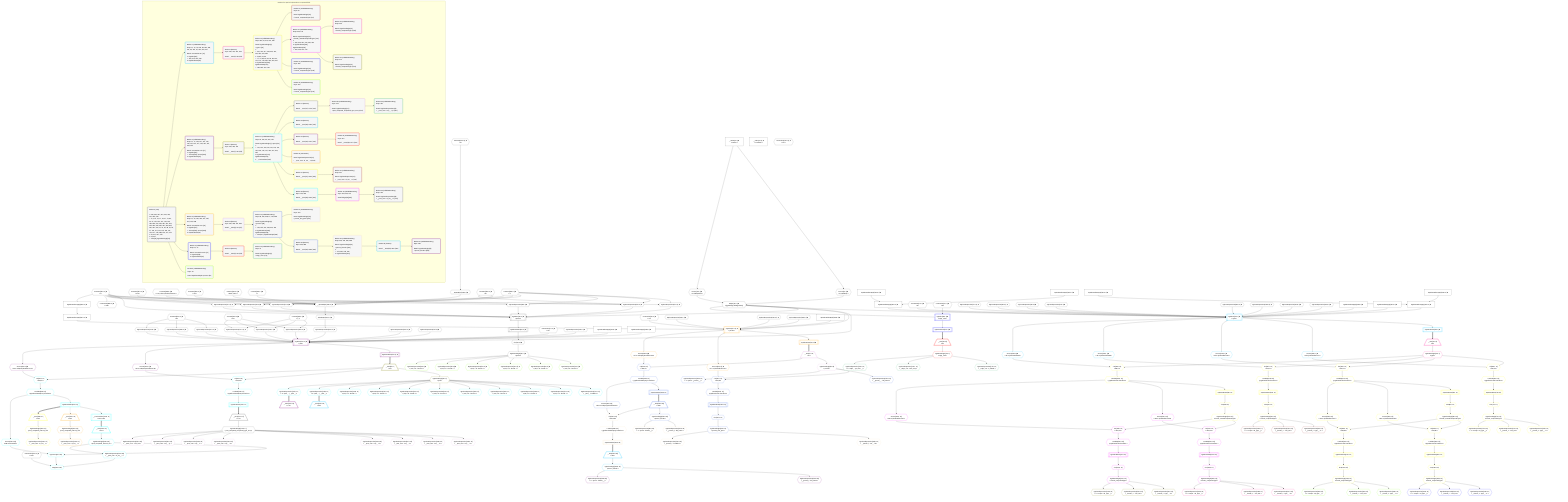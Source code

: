 %%{init: {'themeVariables': { 'fontSize': '12px'}}}%%
graph TD
    classDef path fill:#eee,stroke:#000,color:#000
    classDef plan fill:#fff,stroke-width:1px,color:#000
    classDef itemplan fill:#fff,stroke-width:2px,color:#000
    classDef unbatchedplan fill:#dff,stroke-width:1px,color:#000
    classDef sideeffectplan fill:#fcc,stroke-width:2px,color:#000
    classDef bucket fill:#f6f6f6,color:#000,stroke-width:2px,text-align:left

    subgraph "Buckets for queries/v4/procedure-computed-fields"
    Bucket0("Bucket 0 (root)<br /><br />1: 299, 303, 307, 315, 319, 323, 331, 335, 339<br />ᐳ: 6, 9, 10, 12, 17, 22, 27, 76, 83, 90, 97, 151, 152, 161, 162, 166, 182, 189, 202, 209, 287, 351, 352, 353, 354, 355, 356, 357, 358, 359, 360, 361, 362, 11, 41, 45, 48, 51, 54, 57, 103, 107, 112, 115, 118, 121, 124, 127, 135, 288, 129, 137, 143<br />2: 30, 311, 327, 343<br />3: 33, 347<br />ᐳ: First[32], PgSelectSingle[34]"):::bucket
    Bucket1("Bucket 1 (nullableBoundary)<br />Deps: 11, 12, 76, 299, 83, 182, 189, 311, 90, 315, 97, 202, 209, 327<br /><br />ROOT Connectionᐸ8ᐳ[12]<br />1: PgSelect[35]<br />ᐳ: 300, 312, 316, 328<br />2: PgSelectRows[59]"):::bucket
    Bucket2("Bucket 2 (nullableBoundary)<br />Deps: 11, 17, 103, 107, 112, 115, 118, 121, 124, 127, 143, 331, 151, 335, 152<br /><br />ROOT Connectionᐸ15ᐳ[17]<br />1: PgSelect[36]<br />ᐳ: Access[332], Access[336]<br />2: PgSelectRows[60]"):::bucket
    Bucket3("Bucket 3 (nullableBoundary)<br />Deps: 11, 22, 166, 339, 161, 287, 347, 162, 288<br /><br />ROOT Connectionᐸ20ᐳ[22]<br />1: PgSelect[37]<br />ᐳ: Access[340], Access[348]<br />2: PgSelectRows[61]"):::bucket
    Bucket4("Bucket 4 (nullableBoundary)<br />Deps: 11, 27<br /><br />ROOT Connectionᐸ25ᐳ[27]<br />1: PgSelect[38]<br />2: PgSelectRows[62]"):::bucket
    Bucket5("Bucket 5 (nullableBoundary)<br />Deps: 34<br /><br />ROOT PgSelectSingleᐸpersonᐳ[34]"):::bucket
    Bucket6("Bucket 6 (listItem)<br />Deps: 300, 312, 316, 328<br /><br />ROOT __Item{6}ᐸ59ᐳ[63]"):::bucket
    Bucket7("Bucket 7 (listItem)<br />Deps: 332, 336, 152<br /><br />ROOT __Item{7}ᐸ60ᐳ[65]"):::bucket
    Bucket8("Bucket 8 (listItem)<br />Deps: 340, 348, 162, 288<br /><br />ROOT __Item{8}ᐸ61ᐳ[67]"):::bucket
    Bucket9("Bucket 9 (listItem)<br /><br />ROOT __Item{9}ᐸ62ᐳ[69]"):::bucket
    Bucket10("Bucket 10 (nullableBoundary)<br />Deps: 300, 64, 312, 316, 328<br /><br />ROOT PgSelectSingle{6}ᐸtypesᐳ[64]<br />1: <br />ᐳ: 301, 313, 317, 329, 302, 314, 318, 330, 304, 308<br />2: 78, 85, 92, 99<br />ᐳ: 77, 79, 84, 86, 91, 93, 98, 100, 175, 176, 178, 305, 306, 309, 310<br />3: PgSelectRows[184], PgSelectRows[191]<br />ᐳ: 183, 185, 190, 192"):::bucket
    Bucket11("Bucket 11 (nullableBoundary)<br />Deps: 66, 332, 65, 336, 152<br /><br />ROOT PgSelectSingle{7}ᐸpostᐳ[66]<br />1: <br />ᐳ: 101, 104, 108, 113, 116, 119, 122, 125, 128, 145, 147, 333, 337, 334, 338<br />2: PgSelectRows[174], PgSelectRows[220]<br />3: __ListTransform[219]"):::bucket
    Bucket12("Bucket 12 (nullableBoundary)<br />Deps: 68, 340, 348, 67, 162, 288<br /><br />ROOT PgSelectSingle{8}ᐸpersonᐳ[68]<br />1: <br />ᐳ: 153, 155, 341, 349, 342, 350<br />2: PgSelectRows[168], PgSelectRows[228]<br />ᐳ: First[167], PgSelectSingle[169]"):::bucket
    Bucket13("Bucket 13 (nullableBoundary)<br />Deps: 70<br /><br />ROOT PgSelectSingle{9}ᐸedge_caseᐳ[70]"):::bucket
    Bucket14("Bucket 14 (nullableBoundary)<br />Deps: 93<br /><br />ROOT PgSelectSingle{10}ᐸfrmcdc_compoundTypeᐳ[93]"):::bucket
    Bucket15("Bucket 15 (nullableBoundary)<br />Deps: 330, 100<br /><br />ROOT PgSelectSingle{10}ᐸfrmcdc_nestedCompoundTypeᐳ[100]<br />1: <br />ᐳ: 320, 324, 321, 322, 325, 326<br />2: PgSelectRows[204], PgSelectRows[211]<br />ᐳ: 203, 205, 210, 212"):::bucket
    Bucket16("Bucket 16 (nullableBoundary)<br />Deps: 169<br /><br />ROOT PgSelectSingle{12}ᐸperson_first_postᐳ[169]"):::bucket
    Bucket17("Bucket 17 (listItem)<br /><br />ROOT __Item{17}ᐸ174ᐳ[213]"):::bucket
    Bucket18("Bucket 18 (listItem)<br /><br />ROOT __Item{18}ᐸ145ᐳ[215]"):::bucket
    Bucket19("Bucket 19 (listItem)<br /><br />ROOT __Item{19}ᐸ147ᐳ[216]"):::bucket
    Bucket20("Bucket 20 (subroutine)<br /><br />ROOT PgClassExpression{20}ᐸ__post_com...al_set__.vᐳ[223]"):::bucket
    Bucket21("Bucket 21 (nullableBoundary)<br />Deps: 185<br /><br />ROOT PgSelectSingle{10}ᐸfrmcdc_compoundTypeᐳ[185]"):::bucket
    Bucket22("Bucket 22 (nullableBoundary)<br />Deps: 192<br /><br />ROOT PgSelectSingle{10}ᐸfrmcdc_compoundTypeᐳ[192]"):::bucket
    Bucket23("Bucket 23 (nullableBoundary)<br />Deps: 205<br /><br />ROOT PgSelectSingle{15}ᐸfrmcdc_compoundTypeᐳ[205]"):::bucket
    Bucket24("Bucket 24 (nullableBoundary)<br />Deps: 212<br /><br />ROOT PgSelectSingle{15}ᐸfrmcdc_compoundTypeᐳ[212]"):::bucket
    Bucket25("Bucket 25 (nullableBoundary)<br />Deps: 214<br /><br />ROOT PgSelectSingle{17}ᐸpost_computed_compound_type_arrayᐳ[214]"):::bucket
    Bucket26("Bucket 26 (nullableBoundary)<br />Deps: 216<br /><br />ROOT __Item{19}ᐸ147ᐳ[216]"):::bucket
    Bucket27("Bucket 27 (listItem)<br /><br />ROOT __Item{27}ᐸ220ᐳ[259]"):::bucket
    Bucket28("Bucket 28 (listItem)<br />Deps: 152, 338<br /><br />ROOT __Item{28}ᐸ219ᐳ[262]"):::bucket
    Bucket29("Bucket 29 (listItem)<br />Deps: 350, 288<br /><br />ROOT __Item{29}ᐸ228ᐳ[268]"):::bucket
    Bucket30("Bucket 30 (nullableBoundary)<br />Deps: 251<br /><br />ROOT PgClassExpression{25}ᐸ__post_com...rray__.”g”ᐳ[251]"):::bucket
    Bucket31("Bucket 31 (nullableBoundary)<br />Deps: 261<br /><br />ROOT PgClassExpression{27}ᐸ__post_com...al_set__.vᐳ[261]"):::bucket
    Bucket32("Bucket 32 (nullableBoundary)<br />Deps: 265, 264, 267<br /><br />ROOT Edge{28}[265]"):::bucket
    Bucket33("Bucket 33 (nullableBoundary)<br />Deps: 269, 344, 268, 288<br /><br />ROOT PgSelectSingle{29}ᐸperson_friendsᐳ[269]<br />1: <br />ᐳ: 279, 281, 345, 346<br />2: PgSelectRows[293]"):::bucket
    Bucket34("Bucket 34 (nullableBoundary)<br />Deps: 264<br /><br />ROOT PgClassExpression{28}ᐸ__post_com...al_set__.vᐳ[264]"):::bucket
    Bucket35("Bucket 35 (listItem)<br /><br />ROOT __Item{35}ᐸ293ᐳ[294]"):::bucket
    Bucket36("Bucket 36 (nullableBoundary)<br />Deps: 295<br /><br />ROOT PgSelectSingle{35}ᐸperson_friendsᐳ[295]"):::bucket
    end
    Bucket0 --> Bucket1 & Bucket2 & Bucket3 & Bucket4 & Bucket5
    Bucket1 --> Bucket6
    Bucket2 --> Bucket7
    Bucket3 --> Bucket8
    Bucket4 --> Bucket9
    Bucket6 --> Bucket10
    Bucket7 --> Bucket11
    Bucket8 --> Bucket12
    Bucket9 --> Bucket13
    Bucket10 --> Bucket14 & Bucket15 & Bucket21 & Bucket22
    Bucket11 --> Bucket17 & Bucket18 & Bucket19 & Bucket20 & Bucket27 & Bucket28
    Bucket12 --> Bucket16 & Bucket29
    Bucket15 --> Bucket23 & Bucket24
    Bucket17 --> Bucket25
    Bucket19 --> Bucket26
    Bucket25 --> Bucket30
    Bucket27 --> Bucket31
    Bucket28 --> Bucket32
    Bucket29 --> Bucket33
    Bucket32 --> Bucket34
    Bucket33 --> Bucket35
    Bucket35 --> Bucket36

    %% plan dependencies
    PgSelect30[["PgSelect[30∈0] ➊<br />ᐸpersonᐳ"]]:::plan
    Object11{{"Object[11∈0] ➊<br />ᐸ{pgSettings,withPgClient}ᐳ"}}:::plan
    Constant351{{"Constant[351∈0] ➊<br />ᐸ1ᐳ"}}:::plan
    PgFromExpression41{{"PgFromExpression[41∈0] ➊"}}:::plan
    PgFromExpression45{{"PgFromExpression[45∈0] ➊"}}:::plan
    PgFromExpression48{{"PgFromExpression[48∈0] ➊"}}:::plan
    PgFromExpression51{{"PgFromExpression[51∈0] ➊"}}:::plan
    PgFromExpression54{{"PgFromExpression[54∈0] ➊"}}:::plan
    PgFromExpression57{{"PgFromExpression[57∈0] ➊"}}:::plan
    Object11 & Constant351 & PgFromExpression41 & PgFromExpression45 & PgFromExpression48 & PgFromExpression51 & PgFromExpression54 & PgFromExpression57 --> PgSelect30
    __InputObject129{{"__InputObject[129∈0] ➊"}}:::plan
    Constant357{{"Constant[357∈0] ➊<br />ᐸ419ᐳ"}}:::plan
    Constant358{{"Constant[358∈0] ➊<br />ᐸ'easy cheesy baked potatoes'ᐳ"}}:::plan
    Constant359{{"Constant[359∈0] ➊<br />ᐸ'red'ᐳ"}}:::plan
    Constant360{{"Constant[360∈0] ➊<br />ᐸ'BAR_FOO'ᐳ"}}:::plan
    Constant361{{"Constant[361∈0] ➊<br />ᐸ''ᐳ"}}:::plan
    __InputObject135{{"__InputObject[135∈0] ➊"}}:::plan
    Constant353{{"Constant[353∈0] ➊<br />ᐸ8ᐳ"}}:::plan
    Constant357 & Constant358 & Constant359 & Constant360 & Constant361 & __InputObject135 & Constant353 --> __InputObject129
    Constant352{{"Constant[352∈0] ➊<br />ᐸ7ᐳ"}}:::plan
    Constant351 & Constant352 --> PgFromExpression41
    Constant351 & Constant353 & Constant352 --> PgFromExpression45
    Constant351 & Constant352 --> PgFromExpression48
    Constant351 & Constant352 --> PgFromExpression51
    Constant351 & Constant352 --> PgFromExpression54
    Constant351 & Constant352 --> PgFromExpression57
    Access9{{"Access[9∈0] ➊<br />ᐸ2.pgSettingsᐳ"}}:::plan
    Access10{{"Access[10∈0] ➊<br />ᐸ2.withPgClientᐳ"}}:::plan
    Access9 & Access10 --> Object11
    PgFromExpression107{{"PgFromExpression[107∈0] ➊"}}:::plan
    Constant354{{"Constant[354∈0] ➊<br />ᐸ15ᐳ"}}:::plan
    Constant354 --> PgFromExpression107
    PgFromExpression112{{"PgFromExpression[112∈0] ➊"}}:::plan
    Constant355{{"Constant[355∈0] ➊<br />ᐸ20ᐳ"}}:::plan
    Constant356{{"Constant[356∈0] ➊<br />ᐸ'[...]'ᐳ"}}:::plan
    Constant355 & Constant356 --> PgFromExpression112
    PgFromExpression118{{"PgFromExpression[118∈0] ➊"}}:::plan
    Constant354 --> PgFromExpression118
    PgFromExpression121{{"PgFromExpression[121∈0] ➊"}}:::plan
    Constant355 & Constant356 --> PgFromExpression121
    PgFromExpression124{{"PgFromExpression[124∈0] ➊"}}:::plan
    Constant354 --> PgFromExpression124
    PgFromExpression127{{"PgFromExpression[127∈0] ➊"}}:::plan
    Constant355 & Constant356 --> PgFromExpression127
    Constant362{{"Constant[362∈0] ➊<br />ᐸ5ᐳ"}}:::plan
    Constant362 --> __InputObject135
    PgSelectInlineApply311["PgSelectInlineApply[311∈0] ➊"]:::plan
    PgSelectInlineApply303["PgSelectInlineApply[303∈0] ➊"]:::plan
    PgSelectInlineApply307["PgSelectInlineApply[307∈0] ➊"]:::plan
    PgSelectInlineApply303 & PgSelectInlineApply307 --> PgSelectInlineApply311
    PgSelectInlineApply327["PgSelectInlineApply[327∈0] ➊"]:::plan
    PgSelectInlineApply319["PgSelectInlineApply[319∈0] ➊"]:::plan
    PgSelectInlineApply323["PgSelectInlineApply[323∈0] ➊"]:::plan
    PgSelectInlineApply319 & PgSelectInlineApply323 --> PgSelectInlineApply327
    __Value2["__Value[2∈0] ➊<br />ᐸcontextᐳ"]:::plan
    __Value2 --> Access9
    __Value2 --> Access10
    First32{{"First[32∈0] ➊"}}:::plan
    PgSelectRows33[["PgSelectRows[33∈0] ➊"]]:::plan
    PgSelectRows33 --> First32
    PgSelect30 --> PgSelectRows33
    PgSelectSingle34{{"PgSelectSingle[34∈0] ➊<br />ᐸpersonᐳ"}}:::plan
    First32 --> PgSelectSingle34
    PgFromExpression103{{"PgFromExpression[103∈0] ➊"}}:::plan
    PgFromExpression115{{"PgFromExpression[115∈0] ➊"}}:::plan
    BakedInput137{{"BakedInput[137∈0] ➊"}}:::plan
    __InputObject129 --> BakedInput137
    PgFromExpression143{{"PgFromExpression[143∈0] ➊"}}:::plan
    BakedInput137 --> PgFromExpression143
    Connection288{{"Connection[288∈0] ➊<br />ᐸ283ᐳ"}}:::plan
    Constant351 --> Connection288
    PgSelectInlineApply343["PgSelectInlineApply[343∈0] ➊"]:::plan
    Constant351 --> PgSelectInlineApply343
    PgSelectInlineApply347["PgSelectInlineApply[347∈0] ➊"]:::plan
    PgSelectInlineApply343 --> PgSelectInlineApply347
    __Value4["__Value[4∈0] ➊<br />ᐸrootValueᐳ"]:::plan
    Connection12{{"Connection[12∈0] ➊<br />ᐸ8ᐳ"}}:::plan
    Connection17{{"Connection[17∈0] ➊<br />ᐸ15ᐳ"}}:::plan
    Connection22{{"Connection[22∈0] ➊<br />ᐸ20ᐳ"}}:::plan
    Connection27{{"Connection[27∈0] ➊<br />ᐸ25ᐳ"}}:::plan
    PgFromExpression76{{"PgFromExpression[76∈0] ➊"}}:::plan
    PgFromExpression83{{"PgFromExpression[83∈0] ➊"}}:::plan
    PgFromExpression90{{"PgFromExpression[90∈0] ➊"}}:::plan
    PgFromExpression97{{"PgFromExpression[97∈0] ➊"}}:::plan
    PgFromExpression151{{"PgFromExpression[151∈0] ➊"}}:::plan
    Connection152{{"Connection[152∈0] ➊<br />ᐸ149ᐳ"}}:::plan
    PgFromExpression161{{"PgFromExpression[161∈0] ➊"}}:::plan
    Connection162{{"Connection[162∈0] ➊<br />ᐸ157ᐳ"}}:::plan
    PgFromExpression166{{"PgFromExpression[166∈0] ➊"}}:::plan
    PgFromExpression182{{"PgFromExpression[182∈0] ➊"}}:::plan
    PgFromExpression189{{"PgFromExpression[189∈0] ➊"}}:::plan
    PgFromExpression202{{"PgFromExpression[202∈0] ➊"}}:::plan
    PgFromExpression209{{"PgFromExpression[209∈0] ➊"}}:::plan
    PgFromExpression287{{"PgFromExpression[287∈0] ➊"}}:::plan
    PgSelectInlineApply299["PgSelectInlineApply[299∈0] ➊"]:::plan
    PgSelectInlineApply315["PgSelectInlineApply[315∈0] ➊"]:::plan
    PgSelectInlineApply331["PgSelectInlineApply[331∈0] ➊"]:::plan
    PgSelectInlineApply335["PgSelectInlineApply[335∈0] ➊"]:::plan
    PgSelectInlineApply339["PgSelectInlineApply[339∈0] ➊"]:::plan
    PgSelect35[["PgSelect[35∈1] ➊<br />ᐸtypesᐳ"]]:::plan
    Object11 & Connection12 & PgFromExpression76 & PgSelectInlineApply299 & PgFromExpression83 & PgFromExpression182 & PgFromExpression189 & PgSelectInlineApply311 & PgFromExpression90 & PgSelectInlineApply315 & PgFromExpression97 & PgFromExpression202 & PgFromExpression209 & PgSelectInlineApply327 --> PgSelect35
    PgSelectRows59[["PgSelectRows[59∈1] ➊"]]:::plan
    PgSelect35 --> PgSelectRows59
    Access300{{"Access[300∈1] ➊<br />ᐸ35.m.joinDetailsFor72ᐳ"}}:::plan
    PgSelect35 --> Access300
    Access312{{"Access[312∈1] ➊<br />ᐸ35.m.joinDetailsFor81ᐳ"}}:::plan
    PgSelect35 --> Access312
    Access316{{"Access[316∈1] ➊<br />ᐸ35.m.joinDetailsFor88ᐳ"}}:::plan
    PgSelect35 --> Access316
    Access328{{"Access[328∈1] ➊<br />ᐸ35.m.joinDetailsFor95ᐳ"}}:::plan
    PgSelect35 --> Access328
    PgSelect36[["PgSelect[36∈2] ➊<br />ᐸpostᐳ"]]:::plan
    Object11 & Connection17 & PgFromExpression103 & PgFromExpression107 & PgFromExpression112 & PgFromExpression115 & PgFromExpression118 & PgFromExpression121 & PgFromExpression124 & PgFromExpression127 & PgFromExpression143 & PgSelectInlineApply331 & PgFromExpression151 & PgSelectInlineApply335 --> PgSelect36
    PgSelectRows60[["PgSelectRows[60∈2] ➊"]]:::plan
    PgSelect36 --> PgSelectRows60
    Access332{{"Access[332∈2] ➊<br />ᐸ36.m.subqueryDetailsFor139ᐳ"}}:::plan
    PgSelect36 --> Access332
    Access336{{"Access[336∈2] ➊<br />ᐸ36.m.subqueryDetailsFor217ᐳ"}}:::plan
    PgSelect36 --> Access336
    PgSelect37[["PgSelect[37∈3] ➊<br />ᐸpersonᐳ"]]:::plan
    Object11 & Connection22 & PgFromExpression166 & PgSelectInlineApply339 & PgFromExpression161 & PgFromExpression287 & PgSelectInlineApply347 --> PgSelect37
    PgSelectRows61[["PgSelectRows[61∈3] ➊"]]:::plan
    PgSelect37 --> PgSelectRows61
    Access340{{"Access[340∈3] ➊<br />ᐸ37.m.joinDetailsFor164ᐳ"}}:::plan
    PgSelect37 --> Access340
    Access348{{"Access[348∈3] ➊<br />ᐸ37.m.subqueryDetailsFor224ᐳ"}}:::plan
    PgSelect37 --> Access348
    PgSelect38[["PgSelect[38∈4] ➊<br />ᐸedge_caseᐳ"]]:::plan
    Object11 & Connection27 --> PgSelect38
    PgSelectRows62[["PgSelectRows[62∈4] ➊"]]:::plan
    PgSelect38 --> PgSelectRows62
    PgClassExpression42{{"PgClassExpression[42∈5] ➊<br />ᐸ(1/0) /* E...ferred! */ᐳ"}}:::plan
    PgSelectSingle34 --> PgClassExpression42
    PgClassExpression46{{"PgClassExpression[46∈5] ➊<br />ᐸ(1/0) /* E...ferred! */ᐳ"}}:::plan
    PgSelectSingle34 --> PgClassExpression46
    PgClassExpression49{{"PgClassExpression[49∈5] ➊<br />ᐸ(1/0) /* E...ferred! */ᐳ"}}:::plan
    PgSelectSingle34 --> PgClassExpression49
    PgClassExpression52{{"PgClassExpression[52∈5] ➊<br />ᐸ(1/0) /* E...ferred! */ᐳ"}}:::plan
    PgSelectSingle34 --> PgClassExpression52
    PgClassExpression55{{"PgClassExpression[55∈5] ➊<br />ᐸ(1/0) /* E...ferred! */ᐳ"}}:::plan
    PgSelectSingle34 --> PgClassExpression55
    PgClassExpression58{{"PgClassExpression[58∈5] ➊<br />ᐸ(1/0) /* E...ferred! */ᐳ"}}:::plan
    PgSelectSingle34 --> PgClassExpression58
    __Item63[/"__Item[63∈6]<br />ᐸ59ᐳ"\]:::itemplan
    PgSelectRows59 ==> __Item63
    PgSelectSingle64{{"PgSelectSingle[64∈6]<br />ᐸtypesᐳ"}}:::plan
    __Item63 --> PgSelectSingle64
    __Item65[/"__Item[65∈7]<br />ᐸ60ᐳ"\]:::itemplan
    PgSelectRows60 ==> __Item65
    PgSelectSingle66{{"PgSelectSingle[66∈7]<br />ᐸpostᐳ"}}:::plan
    __Item65 --> PgSelectSingle66
    __Item67[/"__Item[67∈8]<br />ᐸ61ᐳ"\]:::itemplan
    PgSelectRows61 ==> __Item67
    PgSelectSingle68{{"PgSelectSingle[68∈8]<br />ᐸpersonᐳ"}}:::plan
    __Item67 --> PgSelectSingle68
    __Item69[/"__Item[69∈9]<br />ᐸ62ᐳ"\]:::itemplan
    PgSelectRows62 ==> __Item69
    PgSelectSingle70{{"PgSelectSingle[70∈9]<br />ᐸedge_caseᐳ"}}:::plan
    __Item69 --> PgSelectSingle70
    List301{{"List[301∈10]<br />ᐸ300,64ᐳ"}}:::plan
    Access300 & PgSelectSingle64 --> List301
    List305{{"List[305∈10]<br />ᐸ304,86ᐳ"}}:::plan
    Access304{{"Access[304∈10]<br />ᐸ314.m.joinDetailsFor180ᐳ"}}:::plan
    PgSelectSingle86{{"PgSelectSingle[86∈10]<br />ᐸfrmcdc_nestedCompoundTypeᐳ"}}:::plan
    Access304 & PgSelectSingle86 --> List305
    List309{{"List[309∈10]<br />ᐸ308,86ᐳ"}}:::plan
    Access308{{"Access[308∈10]<br />ᐸ314.m.joinDetailsFor187ᐳ"}}:::plan
    Access308 & PgSelectSingle86 --> List309
    List313{{"List[313∈10]<br />ᐸ312,64ᐳ"}}:::plan
    Access312 & PgSelectSingle64 --> List313
    List317{{"List[317∈10]<br />ᐸ316,64ᐳ"}}:::plan
    Access316 & PgSelectSingle64 --> List317
    List329{{"List[329∈10]<br />ᐸ328,64ᐳ"}}:::plan
    Access328 & PgSelectSingle64 --> List329
    First77{{"First[77∈10]"}}:::plan
    PgSelectRows78[["PgSelectRows[78∈10]"]]:::plan
    PgSelectRows78 --> First77
    Lambda302{{"Lambda[302∈10]<br />ᐸpgInlineViaJoinTransformᐳ"}}:::plan
    Lambda302 --> PgSelectRows78
    PgSelectSingle79{{"PgSelectSingle[79∈10]<br />ᐸfrmcdc_compoundTypeᐳ"}}:::plan
    First77 --> PgSelectSingle79
    First84{{"First[84∈10]"}}:::plan
    PgSelectRows85[["PgSelectRows[85∈10]"]]:::plan
    PgSelectRows85 --> First84
    Lambda314{{"Lambda[314∈10]<br />ᐸpgInlineViaJoinTransformᐳ"}}:::plan
    Lambda314 --> PgSelectRows85
    First84 --> PgSelectSingle86
    First91{{"First[91∈10]"}}:::plan
    PgSelectRows92[["PgSelectRows[92∈10]"]]:::plan
    PgSelectRows92 --> First91
    Lambda318{{"Lambda[318∈10]<br />ᐸpgInlineViaJoinTransformᐳ"}}:::plan
    Lambda318 --> PgSelectRows92
    PgSelectSingle93{{"PgSelectSingle[93∈10]<br />ᐸfrmcdc_compoundTypeᐳ"}}:::plan
    First91 --> PgSelectSingle93
    First98{{"First[98∈10]"}}:::plan
    PgSelectRows99[["PgSelectRows[99∈10]"]]:::plan
    PgSelectRows99 --> First98
    Lambda330{{"Lambda[330∈10]<br />ᐸpgInlineViaJoinTransformᐳ"}}:::plan
    Lambda330 --> PgSelectRows99
    PgSelectSingle100{{"PgSelectSingle[100∈10]<br />ᐸfrmcdc_nestedCompoundTypeᐳ"}}:::plan
    First98 --> PgSelectSingle100
    PgClassExpression175{{"PgClassExpression[175∈10]<br />ᐸ__frmcdc_c...type__.”a”ᐳ"}}:::plan
    PgSelectSingle79 --> PgClassExpression175
    PgClassExpression176{{"PgClassExpression[176∈10]<br />ᐸ__frmcdc_c....”foo_bar”ᐳ"}}:::plan
    PgSelectSingle79 --> PgClassExpression176
    PgClassExpression178{{"PgClassExpression[178∈10]<br />ᐸ”c”.”compo...nd_type__)ᐳ"}}:::plan
    PgSelectSingle79 --> PgClassExpression178
    First183{{"First[183∈10]"}}:::plan
    PgSelectRows184[["PgSelectRows[184∈10]"]]:::plan
    PgSelectRows184 --> First183
    Lambda306{{"Lambda[306∈10]<br />ᐸpgInlineViaJoinTransformᐳ"}}:::plan
    Lambda306 --> PgSelectRows184
    PgSelectSingle185{{"PgSelectSingle[185∈10]<br />ᐸfrmcdc_compoundTypeᐳ"}}:::plan
    First183 --> PgSelectSingle185
    First190{{"First[190∈10]"}}:::plan
    PgSelectRows191[["PgSelectRows[191∈10]"]]:::plan
    PgSelectRows191 --> First190
    Lambda310{{"Lambda[310∈10]<br />ᐸpgInlineViaJoinTransformᐳ"}}:::plan
    Lambda310 --> PgSelectRows191
    PgSelectSingle192{{"PgSelectSingle[192∈10]<br />ᐸfrmcdc_compoundTypeᐳ"}}:::plan
    First190 --> PgSelectSingle192
    List301 --> Lambda302
    Lambda314 --> Access304
    List305 --> Lambda306
    Lambda314 --> Access308
    List309 --> Lambda310
    List313 --> Lambda314
    List317 --> Lambda318
    List329 --> Lambda330
    List333{{"List[333∈11]<br />ᐸ332,65ᐳ"}}:::plan
    Access332 & __Item65 --> List333
    List337{{"List[337∈11]<br />ᐸ336,65ᐳ"}}:::plan
    Access336 & __Item65 --> List337
    PgClassExpression101{{"PgClassExpression[101∈11]<br />ᐸ__post__.”headline”ᐳ"}}:::plan
    PgSelectSingle66 --> PgClassExpression101
    PgClassExpression104{{"PgClassExpression[104∈11]<br />ᐸ(1/0) /* E...ferred! */ᐳ"}}:::plan
    PgSelectSingle66 --> PgClassExpression104
    PgClassExpression108{{"PgClassExpression[108∈11]<br />ᐸ(1/0) /* E...ferred! */ᐳ"}}:::plan
    PgSelectSingle66 --> PgClassExpression108
    PgClassExpression113{{"PgClassExpression[113∈11]<br />ᐸ(1/0) /* E...ferred! */ᐳ"}}:::plan
    PgSelectSingle66 --> PgClassExpression113
    PgClassExpression116{{"PgClassExpression[116∈11]<br />ᐸ(1/0) /* E...ferred! */ᐳ"}}:::plan
    PgSelectSingle66 --> PgClassExpression116
    PgClassExpression119{{"PgClassExpression[119∈11]<br />ᐸ(1/0) /* E...ferred! */ᐳ"}}:::plan
    PgSelectSingle66 --> PgClassExpression119
    PgClassExpression122{{"PgClassExpression[122∈11]<br />ᐸ(1/0) /* E...ferred! */ᐳ"}}:::plan
    PgSelectSingle66 --> PgClassExpression122
    PgClassExpression125{{"PgClassExpression[125∈11]<br />ᐸ(1/0) /* E...ferred! */ᐳ"}}:::plan
    PgSelectSingle66 --> PgClassExpression125
    PgClassExpression128{{"PgClassExpression[128∈11]<br />ᐸ(1/0) /* E...ferred! */ᐳ"}}:::plan
    PgSelectSingle66 --> PgClassExpression128
    PgClassExpression145{{"PgClassExpression[145∈11]<br />ᐸ”a”.”post_...(__post__)ᐳ"}}:::plan
    PgSelectSingle66 --> PgClassExpression145
    PgClassExpression147{{"PgClassExpression[147∈11]<br />ᐸ”a”.”post_...(__post__)ᐳ"}}:::plan
    PgSelectSingle66 --> PgClassExpression147
    PgSelectRows174[["PgSelectRows[174∈11]"]]:::plan
    Lambda334{{"Lambda[334∈11]<br />ᐸpgInlineViaSubqueryTransformᐳ"}}:::plan
    Lambda334 --> PgSelectRows174
    __ListTransform219[["__ListTransform[219∈11]<br />ᐸeach:218ᐳ"]]:::plan
    PgSelectRows220[["PgSelectRows[220∈11]"]]:::plan
    PgSelectRows220 --> __ListTransform219
    Lambda338{{"Lambda[338∈11]<br />ᐸpgInlineViaSubqueryTransformᐳ"}}:::plan
    Lambda338 --> PgSelectRows220
    List333 --> Lambda334
    List337 --> Lambda338
    List341{{"List[341∈12]<br />ᐸ340,68ᐳ"}}:::plan
    Access340 & PgSelectSingle68 --> List341
    List349{{"List[349∈12]<br />ᐸ348,67ᐳ"}}:::plan
    Access348 & __Item67 --> List349
    PgClassExpression153{{"PgClassExpression[153∈12]<br />ᐸ__person__...full_name”ᐳ"}}:::plan
    PgSelectSingle68 --> PgClassExpression153
    PgClassExpression155{{"PgClassExpression[155∈12]<br />ᐸ”c”.”perso..._person__)ᐳ"}}:::plan
    PgSelectSingle68 --> PgClassExpression155
    First167{{"First[167∈12]"}}:::plan
    PgSelectRows168[["PgSelectRows[168∈12]"]]:::plan
    PgSelectRows168 --> First167
    Lambda342{{"Lambda[342∈12]<br />ᐸpgInlineViaJoinTransformᐳ"}}:::plan
    Lambda342 --> PgSelectRows168
    PgSelectSingle169{{"PgSelectSingle[169∈12]<br />ᐸperson_first_postᐳ"}}:::plan
    First167 --> PgSelectSingle169
    PgSelectRows228[["PgSelectRows[228∈12]"]]:::plan
    Lambda350{{"Lambda[350∈12]<br />ᐸpgInlineViaSubqueryTransformᐳ"}}:::plan
    Lambda350 --> PgSelectRows228
    List341 --> Lambda342
    List349 --> Lambda350
    PgClassExpression170{{"PgClassExpression[170∈13]<br />ᐸ__edge_cas...s_default”ᐳ"}}:::plan
    PgSelectSingle70 --> PgClassExpression170
    PgClassExpression171{{"PgClassExpression[171∈13]<br />ᐸ__edge_cas...cast_easy”ᐳ"}}:::plan
    PgSelectSingle70 --> PgClassExpression171
    PgClassExpression173{{"PgClassExpression[173∈13]<br />ᐸ”c”.”edge_...ge_case__)ᐳ"}}:::plan
    PgSelectSingle70 --> PgClassExpression173
    PgClassExpression193{{"PgClassExpression[193∈14]<br />ᐸ__frmcdc_c...type__.”a”ᐳ"}}:::plan
    PgSelectSingle93 --> PgClassExpression193
    PgClassExpression194{{"PgClassExpression[194∈14]<br />ᐸ__frmcdc_c....”foo_bar”ᐳ"}}:::plan
    PgSelectSingle93 --> PgClassExpression194
    PgClassExpression196{{"PgClassExpression[196∈14]<br />ᐸ”c”.”compo...nd_type__)ᐳ"}}:::plan
    PgSelectSingle93 --> PgClassExpression196
    List321{{"List[321∈15]<br />ᐸ320,100ᐳ"}}:::plan
    Access320{{"Access[320∈15]<br />ᐸ330.m.joinDetailsFor198ᐳ"}}:::plan
    Access320 & PgSelectSingle100 --> List321
    List325{{"List[325∈15]<br />ᐸ324,100ᐳ"}}:::plan
    Access324{{"Access[324∈15]<br />ᐸ330.m.joinDetailsFor207ᐳ"}}:::plan
    Access324 & PgSelectSingle100 --> List325
    First203{{"First[203∈15]"}}:::plan
    PgSelectRows204[["PgSelectRows[204∈15]"]]:::plan
    PgSelectRows204 --> First203
    Lambda322{{"Lambda[322∈15]<br />ᐸpgInlineViaJoinTransformᐳ"}}:::plan
    Lambda322 --> PgSelectRows204
    PgSelectSingle205{{"PgSelectSingle[205∈15]<br />ᐸfrmcdc_compoundTypeᐳ"}}:::plan
    First203 --> PgSelectSingle205
    First210{{"First[210∈15]"}}:::plan
    PgSelectRows211[["PgSelectRows[211∈15]"]]:::plan
    PgSelectRows211 --> First210
    Lambda326{{"Lambda[326∈15]<br />ᐸpgInlineViaJoinTransformᐳ"}}:::plan
    Lambda326 --> PgSelectRows211
    PgSelectSingle212{{"PgSelectSingle[212∈15]<br />ᐸfrmcdc_compoundTypeᐳ"}}:::plan
    First210 --> PgSelectSingle212
    Lambda330 --> Access320
    List321 --> Lambda322
    Lambda330 --> Access324
    List325 --> Lambda326
    PgClassExpression225{{"PgClassExpression[225∈16]<br />ᐸ__person_f...ost__.”id”ᐳ"}}:::plan
    PgSelectSingle169 --> PgClassExpression225
    PgClassExpression226{{"PgClassExpression[226∈16]<br />ᐸ__person_f...”headline”ᐳ"}}:::plan
    PgSelectSingle169 --> PgClassExpression226
    __Item213[/"__Item[213∈17]<br />ᐸ174ᐳ"\]:::itemplan
    PgSelectRows174 ==> __Item213
    PgSelectSingle214{{"PgSelectSingle[214∈17]<br />ᐸpost_computed_compound_type_arrayᐳ"}}:::plan
    __Item213 --> PgSelectSingle214
    __Item215[/"__Item[215∈18]<br />ᐸ145ᐳ"\]:::itemplan
    PgClassExpression145 ==> __Item215
    __Item216[/"__Item[216∈19]<br />ᐸ147ᐳ"\]:::itemplan
    PgClassExpression147 ==> __Item216
    __Item221[/"__Item[221∈20]<br />ᐸ220ᐳ"\]:::itemplan
    PgSelectRows220 -.-> __Item221
    PgSelectSingle222{{"PgSelectSingle[222∈20]<br />ᐸpost_computed_interval_setᐳ"}}:::plan
    __Item221 --> PgSelectSingle222
    PgClassExpression223{{"PgClassExpression[223∈20]<br />ᐸ__post_com...al_set__.vᐳ"}}:::plan
    PgSelectSingle222 --> PgClassExpression223
    PgClassExpression229{{"PgClassExpression[229∈21]<br />ᐸ__frmcdc_c...type__.”a”ᐳ"}}:::plan
    PgSelectSingle185 --> PgClassExpression229
    PgClassExpression230{{"PgClassExpression[230∈21]<br />ᐸ__frmcdc_c....”foo_bar”ᐳ"}}:::plan
    PgSelectSingle185 --> PgClassExpression230
    PgClassExpression232{{"PgClassExpression[232∈21]<br />ᐸ”c”.”compo...nd_type__)ᐳ"}}:::plan
    PgSelectSingle185 --> PgClassExpression232
    PgClassExpression233{{"PgClassExpression[233∈22]<br />ᐸ__frmcdc_c...type__.”a”ᐳ"}}:::plan
    PgSelectSingle192 --> PgClassExpression233
    PgClassExpression234{{"PgClassExpression[234∈22]<br />ᐸ__frmcdc_c....”foo_bar”ᐳ"}}:::plan
    PgSelectSingle192 --> PgClassExpression234
    PgClassExpression236{{"PgClassExpression[236∈22]<br />ᐸ”c”.”compo...nd_type__)ᐳ"}}:::plan
    PgSelectSingle192 --> PgClassExpression236
    PgClassExpression237{{"PgClassExpression[237∈23]<br />ᐸ__frmcdc_c...type__.”a”ᐳ"}}:::plan
    PgSelectSingle205 --> PgClassExpression237
    PgClassExpression238{{"PgClassExpression[238∈23]<br />ᐸ__frmcdc_c....”foo_bar”ᐳ"}}:::plan
    PgSelectSingle205 --> PgClassExpression238
    PgClassExpression240{{"PgClassExpression[240∈23]<br />ᐸ”c”.”compo...nd_type__)ᐳ"}}:::plan
    PgSelectSingle205 --> PgClassExpression240
    PgClassExpression241{{"PgClassExpression[241∈24]<br />ᐸ__frmcdc_c...type__.”a”ᐳ"}}:::plan
    PgSelectSingle212 --> PgClassExpression241
    PgClassExpression242{{"PgClassExpression[242∈24]<br />ᐸ__frmcdc_c....”foo_bar”ᐳ"}}:::plan
    PgSelectSingle212 --> PgClassExpression242
    PgClassExpression244{{"PgClassExpression[244∈24]<br />ᐸ”c”.”compo...nd_type__)ᐳ"}}:::plan
    PgSelectSingle212 --> PgClassExpression244
    PgClassExpression245{{"PgClassExpression[245∈25]<br />ᐸ__post_com...rray__.”a”ᐳ"}}:::plan
    PgSelectSingle214 --> PgClassExpression245
    PgClassExpression246{{"PgClassExpression[246∈25]<br />ᐸ__post_com...rray__.”b”ᐳ"}}:::plan
    PgSelectSingle214 --> PgClassExpression246
    PgClassExpression247{{"PgClassExpression[247∈25]<br />ᐸ__post_com...rray__.”c”ᐳ"}}:::plan
    PgSelectSingle214 --> PgClassExpression247
    PgClassExpression248{{"PgClassExpression[248∈25]<br />ᐸ__post_com...rray__.”d”ᐳ"}}:::plan
    PgSelectSingle214 --> PgClassExpression248
    PgClassExpression249{{"PgClassExpression[249∈25]<br />ᐸ__post_com...rray__.”e”ᐳ"}}:::plan
    PgSelectSingle214 --> PgClassExpression249
    PgClassExpression250{{"PgClassExpression[250∈25]<br />ᐸ__post_com...rray__.”f”ᐳ"}}:::plan
    PgSelectSingle214 --> PgClassExpression250
    PgClassExpression251{{"PgClassExpression[251∈25]<br />ᐸ__post_com...rray__.”g”ᐳ"}}:::plan
    PgSelectSingle214 --> PgClassExpression251
    PgClassExpression252{{"PgClassExpression[252∈25]<br />ᐸ__post_com....”foo_bar”ᐳ"}}:::plan
    PgSelectSingle214 --> PgClassExpression252
    __Item259[/"__Item[259∈27]<br />ᐸ220ᐳ"\]:::itemplan
    PgSelectRows220 ==> __Item259
    PgSelectSingle260{{"PgSelectSingle[260∈27]<br />ᐸpost_computed_interval_setᐳ"}}:::plan
    __Item259 --> PgSelectSingle260
    PgClassExpression261{{"PgClassExpression[261∈27]<br />ᐸ__post_com...al_set__.vᐳ"}}:::plan
    PgSelectSingle260 --> PgClassExpression261
    Edge265{{"Edge[265∈28]"}}:::plan
    PgClassExpression264{{"PgClassExpression[264∈28]<br />ᐸ__post_com...al_set__.vᐳ"}}:::plan
    PgCursor267{{"PgCursor[267∈28]"}}:::plan
    PgClassExpression264 & PgCursor267 & Connection152 --> Edge265
    PgSelectSingle263{{"PgSelectSingle[263∈28]<br />ᐸpost_computed_interval_setᐳ"}}:::plan
    Access266{{"Access[266∈28]<br />ᐸ338.cursorDetailsᐳ"}}:::plan
    PgSelectSingle263 & Access266 --> PgCursor267
    __Item262[/"__Item[262∈28]<br />ᐸ219ᐳ"\]:::itemplan
    __ListTransform219 ==> __Item262
    __Item262 --> PgSelectSingle263
    PgSelectSingle263 --> PgClassExpression264
    Lambda338 --> Access266
    __Item268[/"__Item[268∈29]<br />ᐸ228ᐳ"\]:::itemplan
    PgSelectRows228 ==> __Item268
    PgSelectSingle269{{"PgSelectSingle[269∈29]<br />ᐸperson_friendsᐳ"}}:::plan
    __Item268 --> PgSelectSingle269
    Access344{{"Access[344∈29]<br />ᐸ350.m.subqueryDetailsFor292ᐳ"}}:::plan
    Lambda350 --> Access344
    List345{{"List[345∈33]<br />ᐸ344,268ᐳ"}}:::plan
    Access344 & __Item268 --> List345
    PgClassExpression279{{"PgClassExpression[279∈33]<br />ᐸ__person_f...full_name”ᐳ"}}:::plan
    PgSelectSingle269 --> PgClassExpression279
    PgClassExpression281{{"PgClassExpression[281∈33]<br />ᐸ”c”.”perso...friends__)ᐳ"}}:::plan
    PgSelectSingle269 --> PgClassExpression281
    PgSelectRows293[["PgSelectRows[293∈33]"]]:::plan
    Lambda346{{"Lambda[346∈33]<br />ᐸpgInlineViaSubqueryTransformᐳ"}}:::plan
    Lambda346 --> PgSelectRows293
    List345 --> Lambda346
    __Item294[/"__Item[294∈35]<br />ᐸ293ᐳ"\]:::itemplan
    PgSelectRows293 ==> __Item294
    PgSelectSingle295{{"PgSelectSingle[295∈35]<br />ᐸperson_friendsᐳ"}}:::plan
    __Item294 --> PgSelectSingle295
    PgClassExpression296{{"PgClassExpression[296∈36]<br />ᐸ__person_f...full_name”ᐳ"}}:::plan
    PgSelectSingle295 --> PgClassExpression296
    PgClassExpression298{{"PgClassExpression[298∈36]<br />ᐸ”c”.”perso...friends__)ᐳ"}}:::plan
    PgSelectSingle295 --> PgClassExpression298

    %% define steps
    classDef bucket0 stroke:#696969
    class Bucket0,__Value2,__Value4,Access9,Access10,Object11,Connection12,Connection17,Connection22,Connection27,PgSelect30,First32,PgSelectRows33,PgSelectSingle34,PgFromExpression41,PgFromExpression45,PgFromExpression48,PgFromExpression51,PgFromExpression54,PgFromExpression57,PgFromExpression76,PgFromExpression83,PgFromExpression90,PgFromExpression97,PgFromExpression103,PgFromExpression107,PgFromExpression112,PgFromExpression115,PgFromExpression118,PgFromExpression121,PgFromExpression124,PgFromExpression127,__InputObject129,__InputObject135,BakedInput137,PgFromExpression143,PgFromExpression151,Connection152,PgFromExpression161,Connection162,PgFromExpression166,PgFromExpression182,PgFromExpression189,PgFromExpression202,PgFromExpression209,PgFromExpression287,Connection288,PgSelectInlineApply299,PgSelectInlineApply303,PgSelectInlineApply307,PgSelectInlineApply311,PgSelectInlineApply315,PgSelectInlineApply319,PgSelectInlineApply323,PgSelectInlineApply327,PgSelectInlineApply331,PgSelectInlineApply335,PgSelectInlineApply339,PgSelectInlineApply343,PgSelectInlineApply347,Constant351,Constant352,Constant353,Constant354,Constant355,Constant356,Constant357,Constant358,Constant359,Constant360,Constant361,Constant362 bucket0
    classDef bucket1 stroke:#00bfff
    class Bucket1,PgSelect35,PgSelectRows59,Access300,Access312,Access316,Access328 bucket1
    classDef bucket2 stroke:#7f007f
    class Bucket2,PgSelect36,PgSelectRows60,Access332,Access336 bucket2
    classDef bucket3 stroke:#ffa500
    class Bucket3,PgSelect37,PgSelectRows61,Access340,Access348 bucket3
    classDef bucket4 stroke:#0000ff
    class Bucket4,PgSelect38,PgSelectRows62 bucket4
    classDef bucket5 stroke:#7fff00
    class Bucket5,PgClassExpression42,PgClassExpression46,PgClassExpression49,PgClassExpression52,PgClassExpression55,PgClassExpression58 bucket5
    classDef bucket6 stroke:#ff1493
    class Bucket6,__Item63,PgSelectSingle64 bucket6
    classDef bucket7 stroke:#808000
    class Bucket7,__Item65,PgSelectSingle66 bucket7
    classDef bucket8 stroke:#dda0dd
    class Bucket8,__Item67,PgSelectSingle68 bucket8
    classDef bucket9 stroke:#ff0000
    class Bucket9,__Item69,PgSelectSingle70 bucket9
    classDef bucket10 stroke:#ffff00
    class Bucket10,First77,PgSelectRows78,PgSelectSingle79,First84,PgSelectRows85,PgSelectSingle86,First91,PgSelectRows92,PgSelectSingle93,First98,PgSelectRows99,PgSelectSingle100,PgClassExpression175,PgClassExpression176,PgClassExpression178,First183,PgSelectRows184,PgSelectSingle185,First190,PgSelectRows191,PgSelectSingle192,List301,Lambda302,Access304,List305,Lambda306,Access308,List309,Lambda310,List313,Lambda314,List317,Lambda318,List329,Lambda330 bucket10
    classDef bucket11 stroke:#00ffff
    class Bucket11,PgClassExpression101,PgClassExpression104,PgClassExpression108,PgClassExpression113,PgClassExpression116,PgClassExpression119,PgClassExpression122,PgClassExpression125,PgClassExpression128,PgClassExpression145,PgClassExpression147,PgSelectRows174,__ListTransform219,PgSelectRows220,List333,Lambda334,List337,Lambda338 bucket11
    classDef bucket12 stroke:#4169e1
    class Bucket12,PgClassExpression153,PgClassExpression155,First167,PgSelectRows168,PgSelectSingle169,PgSelectRows228,List341,Lambda342,List349,Lambda350 bucket12
    classDef bucket13 stroke:#3cb371
    class Bucket13,PgClassExpression170,PgClassExpression171,PgClassExpression173 bucket13
    classDef bucket14 stroke:#a52a2a
    class Bucket14,PgClassExpression193,PgClassExpression194,PgClassExpression196 bucket14
    classDef bucket15 stroke:#ff00ff
    class Bucket15,First203,PgSelectRows204,PgSelectSingle205,First210,PgSelectRows211,PgSelectSingle212,Access320,List321,Lambda322,Access324,List325,Lambda326 bucket15
    classDef bucket16 stroke:#f5deb3
    class Bucket16,PgClassExpression225,PgClassExpression226 bucket16
    classDef bucket17 stroke:#696969
    class Bucket17,__Item213,PgSelectSingle214 bucket17
    classDef bucket18 stroke:#00bfff
    class Bucket18,__Item215 bucket18
    classDef bucket19 stroke:#7f007f
    class Bucket19,__Item216 bucket19
    classDef bucket20 stroke:#ffa500
    class Bucket20,__Item221,PgSelectSingle222,PgClassExpression223 bucket20
    classDef bucket21 stroke:#0000ff
    class Bucket21,PgClassExpression229,PgClassExpression230,PgClassExpression232 bucket21
    classDef bucket22 stroke:#7fff00
    class Bucket22,PgClassExpression233,PgClassExpression234,PgClassExpression236 bucket22
    classDef bucket23 stroke:#ff1493
    class Bucket23,PgClassExpression237,PgClassExpression238,PgClassExpression240 bucket23
    classDef bucket24 stroke:#808000
    class Bucket24,PgClassExpression241,PgClassExpression242,PgClassExpression244 bucket24
    classDef bucket25 stroke:#dda0dd
    class Bucket25,PgClassExpression245,PgClassExpression246,PgClassExpression247,PgClassExpression248,PgClassExpression249,PgClassExpression250,PgClassExpression251,PgClassExpression252 bucket25
    classDef bucket26 stroke:#ff0000
    class Bucket26 bucket26
    classDef bucket27 stroke:#ffff00
    class Bucket27,__Item259,PgSelectSingle260,PgClassExpression261 bucket27
    classDef bucket28 stroke:#00ffff
    class Bucket28,__Item262,PgSelectSingle263,PgClassExpression264,Edge265,Access266,PgCursor267 bucket28
    classDef bucket29 stroke:#4169e1
    class Bucket29,__Item268,PgSelectSingle269,Access344 bucket29
    classDef bucket30 stroke:#3cb371
    class Bucket30 bucket30
    classDef bucket31 stroke:#a52a2a
    class Bucket31 bucket31
    classDef bucket32 stroke:#ff00ff
    class Bucket32 bucket32
    classDef bucket33 stroke:#f5deb3
    class Bucket33,PgClassExpression279,PgClassExpression281,PgSelectRows293,List345,Lambda346 bucket33
    classDef bucket34 stroke:#696969
    class Bucket34 bucket34
    classDef bucket35 stroke:#00bfff
    class Bucket35,__Item294,PgSelectSingle295 bucket35
    classDef bucket36 stroke:#7f007f
    class Bucket36,PgClassExpression296,PgClassExpression298 bucket36